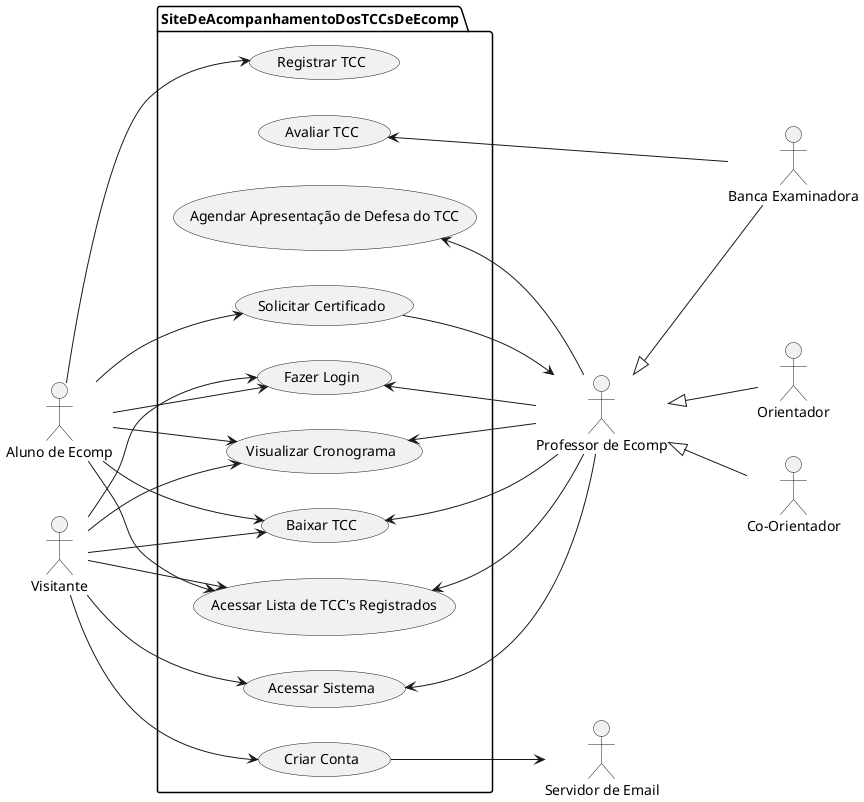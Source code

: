 @startuml Casos de Uso

left to right direction
:Aluno de Ecomp:
:Visitante: 
:Servidor de Email:
:Professor de Ecomp: 
:Orientador:
:Co-Orientador:
:Banca Examinadora:


package SiteDeAcompanhamentoDosTCCsDeEcomp{
    (Criar Conta) 
    (Fazer Login) 
    (Acessar Sistema)
    (Visualizar Cronograma)
    (Registrar TCC)
    (Acessar Lista de TCC's Registrados)
    (Baixar TCC)
    (Avaliar TCC)
    (Solicitar Certificado)
    (Agendar Apresentação de Defesa do TCC)
}

:Visitante: --> (Criar Conta)
:Visitante: --> (Fazer Login)
:Visitante: --> (Acessar Sistema)
:Visitante: --> (Visualizar Cronograma)
:Visitante: --> (Acessar Lista de TCC's Registrados)
:Visitante: --> (Baixar TCC)

:Professor de Ecomp: -up-> (Fazer Login)
:Professor de Ecomp: -up-> (Agendar Apresentação de Defesa do TCC)
:Professor de Ecomp: -up-> (Visualizar Cronograma)
:Professor de Ecomp: -up-> (Acessar Sistema)
:Professor de Ecomp: -up-> (Acessar Lista de TCC's Registrados)
:Professor de Ecomp: -up-> (Baixar TCC)

:Aluno de Ecomp: --> (Fazer Login)
:Aluno de Ecomp: --> (Solicitar Certificado)
:Aluno de Ecomp: --> (Visualizar Cronograma)
:Aluno de Ecomp: --> (Baixar TCC)
:Aluno de Ecomp: --> (Acessar Lista de TCC's Registrados)
:Aluno de Ecomp: --> (Registrar TCC)

:Orientador: -up-|> :Professor de Ecomp:
:Co-Orientador: -up-|> :Professor de Ecomp:
:Banca Examinadora: -up-|> :Professor de Ecomp:
:Banca Examinadora: -->(Avaliar TCC)

(Criar Conta) --> :Servidor de Email:
(Solicitar Certificado) --> :Professor de Ecomp:

@enduml